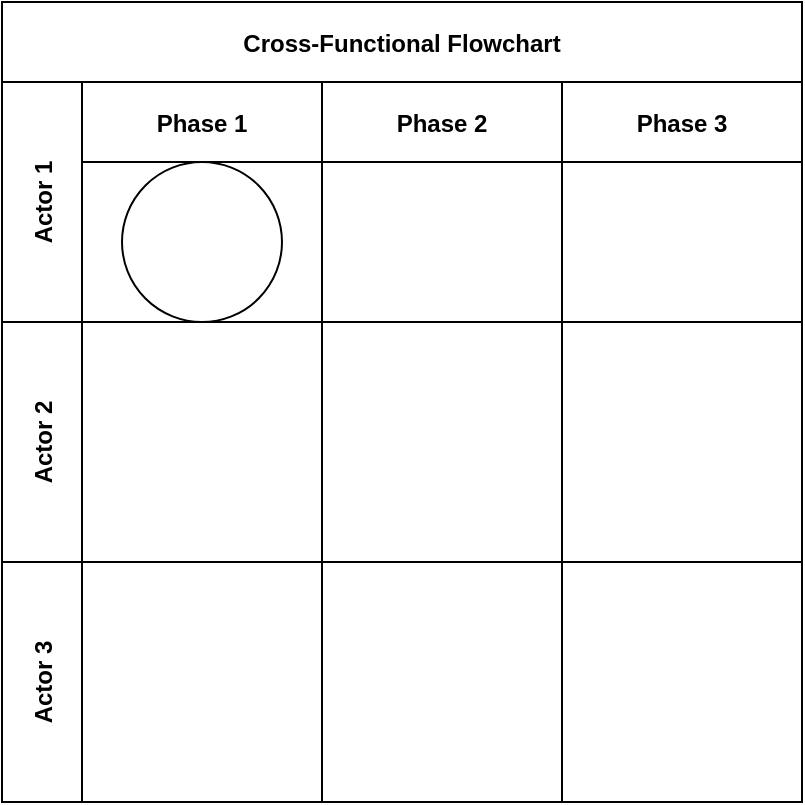 <mxfile>
    <diagram id="TJAkcMQydOimfFAGQVzB" name="Page-1">
        <mxGraphModel dx="299" dy="1394" grid="1" gridSize="10" guides="1" tooltips="1" connect="1" arrows="1" fold="1" page="1" pageScale="1" pageWidth="827" pageHeight="1169" math="0" shadow="0">
            <root>
                <mxCell id="0"/>
                <mxCell id="1" parent="0"/>
                <mxCell id="2" value="Cross-Functional Flowchart" style="shape=table;childLayout=tableLayout;startSize=40;collapsible=0;recursiveResize=0;expand=0;fontStyle=1;" vertex="1" parent="1">
                    <mxGeometry x="20" y="-210" width="400" height="400" as="geometry"/>
                </mxCell>
                <mxCell id="3" value="Actor 1" style="shape=tableRow;horizontal=0;startSize=40;swimlaneHead=0;swimlaneBody=0;top=0;left=0;bottom=0;right=0;dropTarget=0;fillColor=none;collapsible=0;recursiveResize=0;expand=0;fontStyle=1;" vertex="1" parent="2">
                    <mxGeometry y="40" width="400" height="120" as="geometry"/>
                </mxCell>
                <mxCell id="4" value="Phase 1" style="swimlane;swimlaneHead=0;swimlaneBody=0;fontStyle=0;connectable=0;fillColor=none;startSize=40;collapsible=0;recursiveResize=0;expand=0;fontStyle=1;" vertex="1" parent="3">
                    <mxGeometry x="40" width="120" height="120" as="geometry">
                        <mxRectangle width="120" height="120" as="alternateBounds"/>
                    </mxGeometry>
                </mxCell>
                <mxCell id="5" value="Phase 2" style="swimlane;swimlaneHead=0;swimlaneBody=0;fontStyle=0;connectable=0;fillColor=none;startSize=40;collapsible=0;recursiveResize=0;expand=0;fontStyle=1;" vertex="1" parent="3">
                    <mxGeometry x="160" width="120" height="120" as="geometry">
                        <mxRectangle width="120" height="120" as="alternateBounds"/>
                    </mxGeometry>
                </mxCell>
                <mxCell id="6" value="Phase 3" style="swimlane;swimlaneHead=0;swimlaneBody=0;fontStyle=0;connectable=0;fillColor=none;startSize=40;collapsible=0;recursiveResize=0;expand=0;fontStyle=1;" vertex="1" parent="3">
                    <mxGeometry x="280" width="120" height="120" as="geometry">
                        <mxRectangle width="120" height="120" as="alternateBounds"/>
                    </mxGeometry>
                </mxCell>
                <mxCell id="7" value="Actor 2" style="shape=tableRow;horizontal=0;startSize=40;swimlaneHead=0;swimlaneBody=0;top=0;left=0;bottom=0;right=0;dropTarget=0;fillColor=none;collapsible=0;recursiveResize=0;expand=0;fontStyle=1;" vertex="1" parent="2">
                    <mxGeometry y="160" width="400" height="120" as="geometry"/>
                </mxCell>
                <mxCell id="8" value="" style="swimlane;swimlaneHead=0;swimlaneBody=0;fontStyle=0;connectable=0;fillColor=none;startSize=0;collapsible=0;recursiveResize=0;expand=0;fontStyle=1;" vertex="1" parent="7">
                    <mxGeometry x="40" width="120" height="120" as="geometry">
                        <mxRectangle width="120" height="120" as="alternateBounds"/>
                    </mxGeometry>
                </mxCell>
                <mxCell id="9" value="" style="swimlane;swimlaneHead=0;swimlaneBody=0;fontStyle=0;connectable=0;fillColor=none;startSize=0;collapsible=0;recursiveResize=0;expand=0;fontStyle=1;" vertex="1" parent="7">
                    <mxGeometry x="160" width="120" height="120" as="geometry">
                        <mxRectangle width="120" height="120" as="alternateBounds"/>
                    </mxGeometry>
                </mxCell>
                <mxCell id="10" value="" style="swimlane;swimlaneHead=0;swimlaneBody=0;fontStyle=0;connectable=0;fillColor=none;startSize=0;collapsible=0;recursiveResize=0;expand=0;fontStyle=1;" vertex="1" parent="7">
                    <mxGeometry x="280" width="120" height="120" as="geometry">
                        <mxRectangle width="120" height="120" as="alternateBounds"/>
                    </mxGeometry>
                </mxCell>
                <mxCell id="11" value="Actor 3" style="shape=tableRow;horizontal=0;startSize=40;swimlaneHead=0;swimlaneBody=0;top=0;left=0;bottom=0;right=0;dropTarget=0;fillColor=none;collapsible=0;recursiveResize=0;expand=0;fontStyle=1;" vertex="1" parent="2">
                    <mxGeometry y="280" width="400" height="120" as="geometry"/>
                </mxCell>
                <mxCell id="12" value="" style="swimlane;swimlaneHead=0;swimlaneBody=0;fontStyle=0;connectable=0;fillColor=none;startSize=0;collapsible=0;recursiveResize=0;expand=0;fontStyle=1;" vertex="1" parent="11">
                    <mxGeometry x="40" width="120" height="120" as="geometry">
                        <mxRectangle width="120" height="120" as="alternateBounds"/>
                    </mxGeometry>
                </mxCell>
                <mxCell id="13" value="" style="swimlane;swimlaneHead=0;swimlaneBody=0;fontStyle=0;connectable=0;fillColor=none;startSize=0;collapsible=0;recursiveResize=0;expand=0;fontStyle=1;" vertex="1" parent="11">
                    <mxGeometry x="160" width="120" height="120" as="geometry">
                        <mxRectangle width="120" height="120" as="alternateBounds"/>
                    </mxGeometry>
                </mxCell>
                <mxCell id="14" value="" style="swimlane;swimlaneHead=0;swimlaneBody=0;fontStyle=0;connectable=0;fillColor=none;startSize=0;collapsible=0;recursiveResize=0;expand=0;fontStyle=1;" vertex="1" parent="11">
                    <mxGeometry x="280" width="120" height="120" as="geometry">
                        <mxRectangle width="120" height="120" as="alternateBounds"/>
                    </mxGeometry>
                </mxCell>
                <mxCell id="15" value="" style="ellipse;whiteSpace=wrap;html=1;" vertex="1" parent="1">
                    <mxGeometry x="80" y="-130" width="80" height="80" as="geometry"/>
                </mxCell>
            </root>
        </mxGraphModel>
    </diagram>
</mxfile>